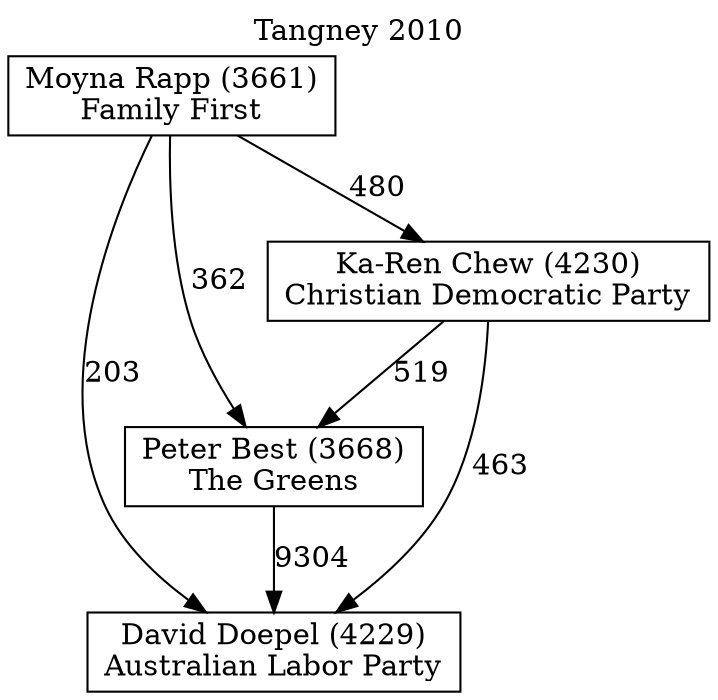 // House preference flow
digraph "David Doepel (4229)_Tangney_2010" {
	graph [label="Tangney 2010" labelloc=t mclimit=10]
	node [shape=box]
	"David Doepel (4229)" [label="David Doepel (4229)
Australian Labor Party"]
	"Peter Best (3668)" [label="Peter Best (3668)
The Greens"]
	"Ka-Ren Chew (4230)" [label="Ka-Ren Chew (4230)
Christian Democratic Party"]
	"Moyna Rapp (3661)" [label="Moyna Rapp (3661)
Family First"]
	"Peter Best (3668)" -> "David Doepel (4229)" [label=9304]
	"Ka-Ren Chew (4230)" -> "Peter Best (3668)" [label=519]
	"Moyna Rapp (3661)" -> "Ka-Ren Chew (4230)" [label=480]
	"Ka-Ren Chew (4230)" -> "David Doepel (4229)" [label=463]
	"Moyna Rapp (3661)" -> "David Doepel (4229)" [label=203]
	"Moyna Rapp (3661)" -> "Peter Best (3668)" [label=362]
}
